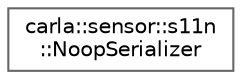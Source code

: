 digraph "类继承关系图"
{
 // INTERACTIVE_SVG=YES
 // LATEX_PDF_SIZE
  bgcolor="transparent";
  edge [fontname=Helvetica,fontsize=10,labelfontname=Helvetica,labelfontsize=10];
  node [fontname=Helvetica,fontsize=10,shape=box,height=0.2,width=0.4];
  rankdir="LR";
  Node0 [id="Node000000",label="carla::sensor::s11n\l::NoopSerializer",height=0.2,width=0.4,color="grey40", fillcolor="white", style="filled",URL="$d1/d8b/classcarla_1_1sensor_1_1s11n_1_1NoopSerializer.html",tooltip="Dummy serializer that blocks all the data."];
}
